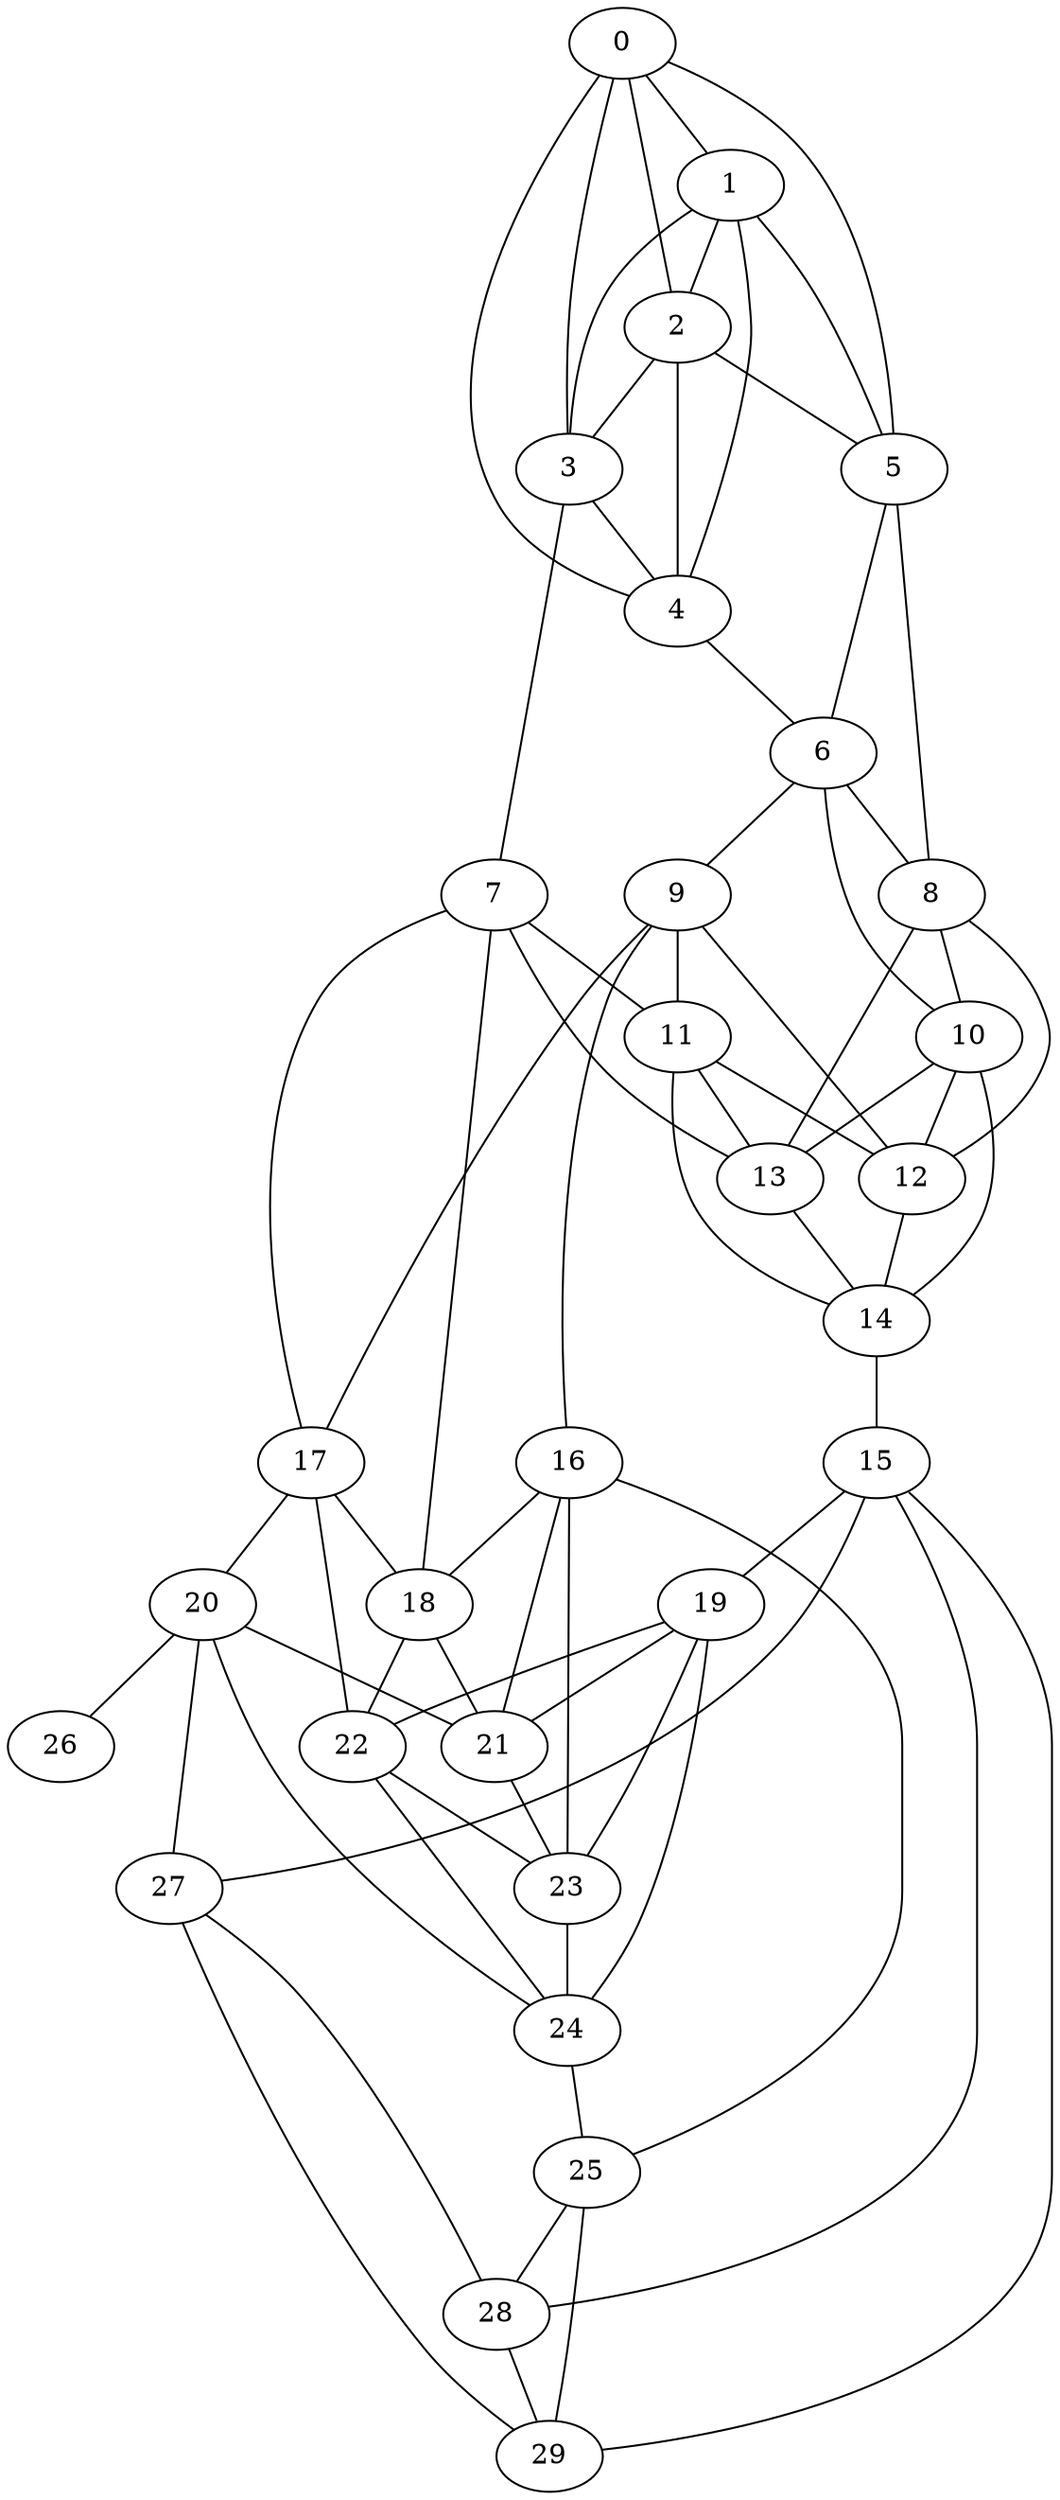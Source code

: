 graph {
  0;
  1;
  2;
  3;
  4;
  5;
  6;
  7;
  8;
  9;
  10;
  11;
  12;
  13;
  14;
  15;
  16;
  17;
  18;
  19;
  20;
  21;
  22;
  23;
  24;
  25;
  26;
  27;
  28;
  29;
  0 -- 1;
  0 -- 2;
  0 -- 3;
  0 -- 4;
  0 -- 5;
  1 -- 2;
  1 -- 3;
  1 -- 4;
  1 -- 5;
  2 -- 3;
  2 -- 4;
  2 -- 5;
  3 -- 4;
  3 -- 7;
  4 -- 6;
  5 -- 6;
  5 -- 8;
  6 -- 8;
  6 -- 9;
  6 -- 10;
  7 -- 17;
  7 -- 18;
  7 -- 11;
  7 -- 13;
  8 -- 10;
  8 -- 12;
  8 -- 13;
  9 -- 16;
  9 -- 17;
  9 -- 11;
  9 -- 12;
  10 -- 12;
  10 -- 13;
  10 -- 14;
  11 -- 12;
  11 -- 13;
  11 -- 14;
  12 -- 14;
  13 -- 14;
  14 -- 15;
  15 -- 19;
  15 -- 27;
  15 -- 28;
  15 -- 29;
  16 -- 18;
  16 -- 21;
  16 -- 23;
  16 -- 25;
  17 -- 18;
  17 -- 20;
  17 -- 22;
  18 -- 21;
  18 -- 22;
  19 -- 21;
  19 -- 22;
  19 -- 23;
  19 -- 24;
  20 -- 21;
  20 -- 24;
  20 -- 26;
  20 -- 27;
  21 -- 23;
  22 -- 23;
  22 -- 24;
  23 -- 24;
  24 -- 25;
  25 -- 28;
  25 -- 29;
  27 -- 28;
  27 -- 29;
  28 -- 29;
}